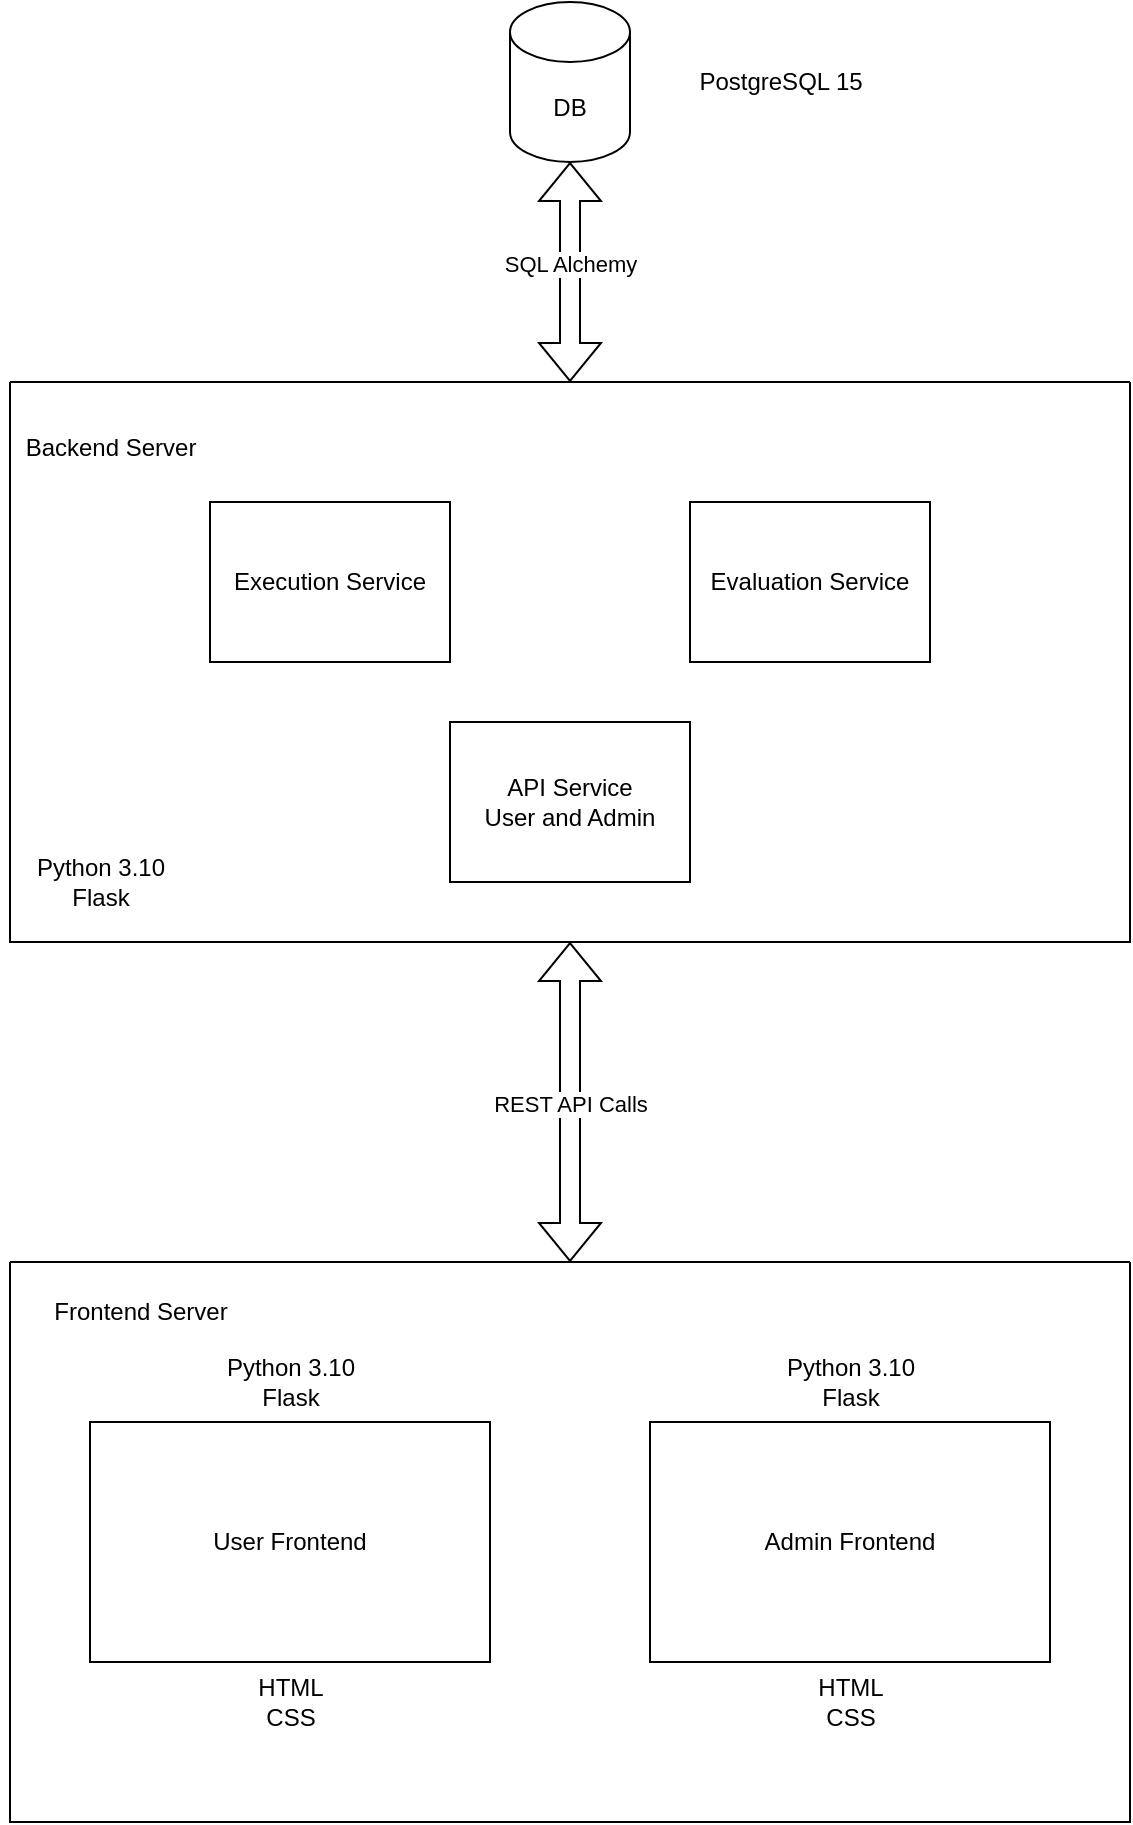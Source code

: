 <mxfile version="21.8.0" type="device">
  <diagram name="Seite-1" id="uZCrA8D1OyV5XEQ8vXJu">
    <mxGraphModel dx="1728" dy="925" grid="1" gridSize="10" guides="1" tooltips="1" connect="1" arrows="1" fold="1" page="1" pageScale="1" pageWidth="827" pageHeight="1169" math="0" shadow="0">
      <root>
        <mxCell id="0" />
        <mxCell id="1" parent="0" />
        <mxCell id="KJVf8ySQo7RGiVAvwsRW-1" value="DB" style="shape=cylinder3;whiteSpace=wrap;html=1;boundedLbl=1;backgroundOutline=1;size=15;" vertex="1" parent="1">
          <mxGeometry x="330" y="50" width="60" height="80" as="geometry" />
        </mxCell>
        <mxCell id="KJVf8ySQo7RGiVAvwsRW-3" value="" style="swimlane;startSize=0;" vertex="1" parent="1">
          <mxGeometry x="80" y="240" width="560" height="280" as="geometry" />
        </mxCell>
        <mxCell id="KJVf8ySQo7RGiVAvwsRW-10" value="API Service&lt;br&gt;User and Admin" style="rounded=0;whiteSpace=wrap;html=1;" vertex="1" parent="KJVf8ySQo7RGiVAvwsRW-3">
          <mxGeometry x="220" y="170" width="120" height="80" as="geometry" />
        </mxCell>
        <mxCell id="KJVf8ySQo7RGiVAvwsRW-15" value="Python 3.10&lt;br&gt;Flask" style="text;html=1;align=center;verticalAlign=middle;resizable=0;points=[];autosize=1;strokeColor=none;fillColor=none;" vertex="1" parent="KJVf8ySQo7RGiVAvwsRW-3">
          <mxGeometry y="230" width="90" height="40" as="geometry" />
        </mxCell>
        <mxCell id="KJVf8ySQo7RGiVAvwsRW-20" value="Evaluation Service" style="rounded=0;whiteSpace=wrap;html=1;" vertex="1" parent="KJVf8ySQo7RGiVAvwsRW-3">
          <mxGeometry x="340" y="60" width="120" height="80" as="geometry" />
        </mxCell>
        <mxCell id="KJVf8ySQo7RGiVAvwsRW-21" value="Execution Service" style="rounded=0;whiteSpace=wrap;html=1;" vertex="1" parent="KJVf8ySQo7RGiVAvwsRW-3">
          <mxGeometry x="100" y="60" width="120" height="80" as="geometry" />
        </mxCell>
        <mxCell id="KJVf8ySQo7RGiVAvwsRW-4" value="" style="swimlane;startSize=0;" vertex="1" parent="1">
          <mxGeometry x="80" y="680" width="560" height="280" as="geometry" />
        </mxCell>
        <mxCell id="KJVf8ySQo7RGiVAvwsRW-5" value="User Frontend" style="rounded=0;whiteSpace=wrap;html=1;" vertex="1" parent="KJVf8ySQo7RGiVAvwsRW-4">
          <mxGeometry x="40" y="80" width="200" height="120" as="geometry" />
        </mxCell>
        <mxCell id="KJVf8ySQo7RGiVAvwsRW-6" value="Admin Frontend" style="rounded=0;whiteSpace=wrap;html=1;" vertex="1" parent="KJVf8ySQo7RGiVAvwsRW-4">
          <mxGeometry x="320" y="80" width="200" height="120" as="geometry" />
        </mxCell>
        <mxCell id="KJVf8ySQo7RGiVAvwsRW-7" value="Frontend Server" style="text;html=1;align=center;verticalAlign=middle;resizable=0;points=[];autosize=1;strokeColor=none;fillColor=none;" vertex="1" parent="KJVf8ySQo7RGiVAvwsRW-4">
          <mxGeometry x="10" y="10" width="110" height="30" as="geometry" />
        </mxCell>
        <mxCell id="KJVf8ySQo7RGiVAvwsRW-16" value="Python 3.10&lt;br&gt;Flask" style="text;html=1;align=center;verticalAlign=middle;resizable=0;points=[];autosize=1;strokeColor=none;fillColor=none;" vertex="1" parent="KJVf8ySQo7RGiVAvwsRW-4">
          <mxGeometry x="95" y="40" width="90" height="40" as="geometry" />
        </mxCell>
        <mxCell id="KJVf8ySQo7RGiVAvwsRW-17" value="Python 3.10&lt;br&gt;Flask" style="text;html=1;align=center;verticalAlign=middle;resizable=0;points=[];autosize=1;strokeColor=none;fillColor=none;" vertex="1" parent="KJVf8ySQo7RGiVAvwsRW-4">
          <mxGeometry x="375" y="40" width="90" height="40" as="geometry" />
        </mxCell>
        <mxCell id="KJVf8ySQo7RGiVAvwsRW-18" value="HTML&lt;br&gt;CSS" style="text;html=1;align=center;verticalAlign=middle;resizable=0;points=[];autosize=1;strokeColor=none;fillColor=none;" vertex="1" parent="KJVf8ySQo7RGiVAvwsRW-4">
          <mxGeometry x="110" y="200" width="60" height="40" as="geometry" />
        </mxCell>
        <mxCell id="KJVf8ySQo7RGiVAvwsRW-19" value="HTML&lt;br&gt;CSS" style="text;html=1;align=center;verticalAlign=middle;resizable=0;points=[];autosize=1;strokeColor=none;fillColor=none;" vertex="1" parent="KJVf8ySQo7RGiVAvwsRW-4">
          <mxGeometry x="390" y="200" width="60" height="40" as="geometry" />
        </mxCell>
        <mxCell id="KJVf8ySQo7RGiVAvwsRW-8" value="" style="shape=flexArrow;endArrow=classic;startArrow=classic;html=1;rounded=0;entryX=0.5;entryY=1;entryDx=0;entryDy=0;" edge="1" parent="1" source="KJVf8ySQo7RGiVAvwsRW-4" target="KJVf8ySQo7RGiVAvwsRW-3">
          <mxGeometry width="100" height="100" relative="1" as="geometry">
            <mxPoint x="280" y="640" as="sourcePoint" />
            <mxPoint x="340" y="560" as="targetPoint" />
          </mxGeometry>
        </mxCell>
        <mxCell id="KJVf8ySQo7RGiVAvwsRW-9" value="REST API Calls" style="edgeLabel;html=1;align=center;verticalAlign=middle;resizable=0;points=[];" vertex="1" connectable="0" parent="KJVf8ySQo7RGiVAvwsRW-8">
          <mxGeometry x="0.333" y="-5" relative="1" as="geometry">
            <mxPoint x="-5" y="27" as="offset" />
          </mxGeometry>
        </mxCell>
        <mxCell id="KJVf8ySQo7RGiVAvwsRW-11" value="Backend Server" style="text;html=1;align=center;verticalAlign=middle;resizable=0;points=[];autosize=1;strokeColor=none;fillColor=none;" vertex="1" parent="1">
          <mxGeometry x="75" y="258" width="110" height="30" as="geometry" />
        </mxCell>
        <mxCell id="KJVf8ySQo7RGiVAvwsRW-12" value="" style="shape=flexArrow;endArrow=classic;startArrow=classic;html=1;rounded=0;entryX=0.5;entryY=1;entryDx=0;entryDy=0;entryPerimeter=0;" edge="1" parent="1" source="KJVf8ySQo7RGiVAvwsRW-3" target="KJVf8ySQo7RGiVAvwsRW-1">
          <mxGeometry width="100" height="100" relative="1" as="geometry">
            <mxPoint x="250" y="470" as="sourcePoint" />
            <mxPoint x="350" y="370" as="targetPoint" />
          </mxGeometry>
        </mxCell>
        <mxCell id="KJVf8ySQo7RGiVAvwsRW-13" value="SQL Alchemy" style="edgeLabel;html=1;align=center;verticalAlign=middle;resizable=0;points=[];" vertex="1" connectable="0" parent="KJVf8ySQo7RGiVAvwsRW-12">
          <mxGeometry x="-0.063" y="2" relative="1" as="geometry">
            <mxPoint x="2" y="-8" as="offset" />
          </mxGeometry>
        </mxCell>
        <mxCell id="KJVf8ySQo7RGiVAvwsRW-14" value="PostgreSQL 15" style="text;html=1;align=center;verticalAlign=middle;resizable=0;points=[];autosize=1;strokeColor=none;fillColor=none;" vertex="1" parent="1">
          <mxGeometry x="410" y="75" width="110" height="30" as="geometry" />
        </mxCell>
      </root>
    </mxGraphModel>
  </diagram>
</mxfile>
